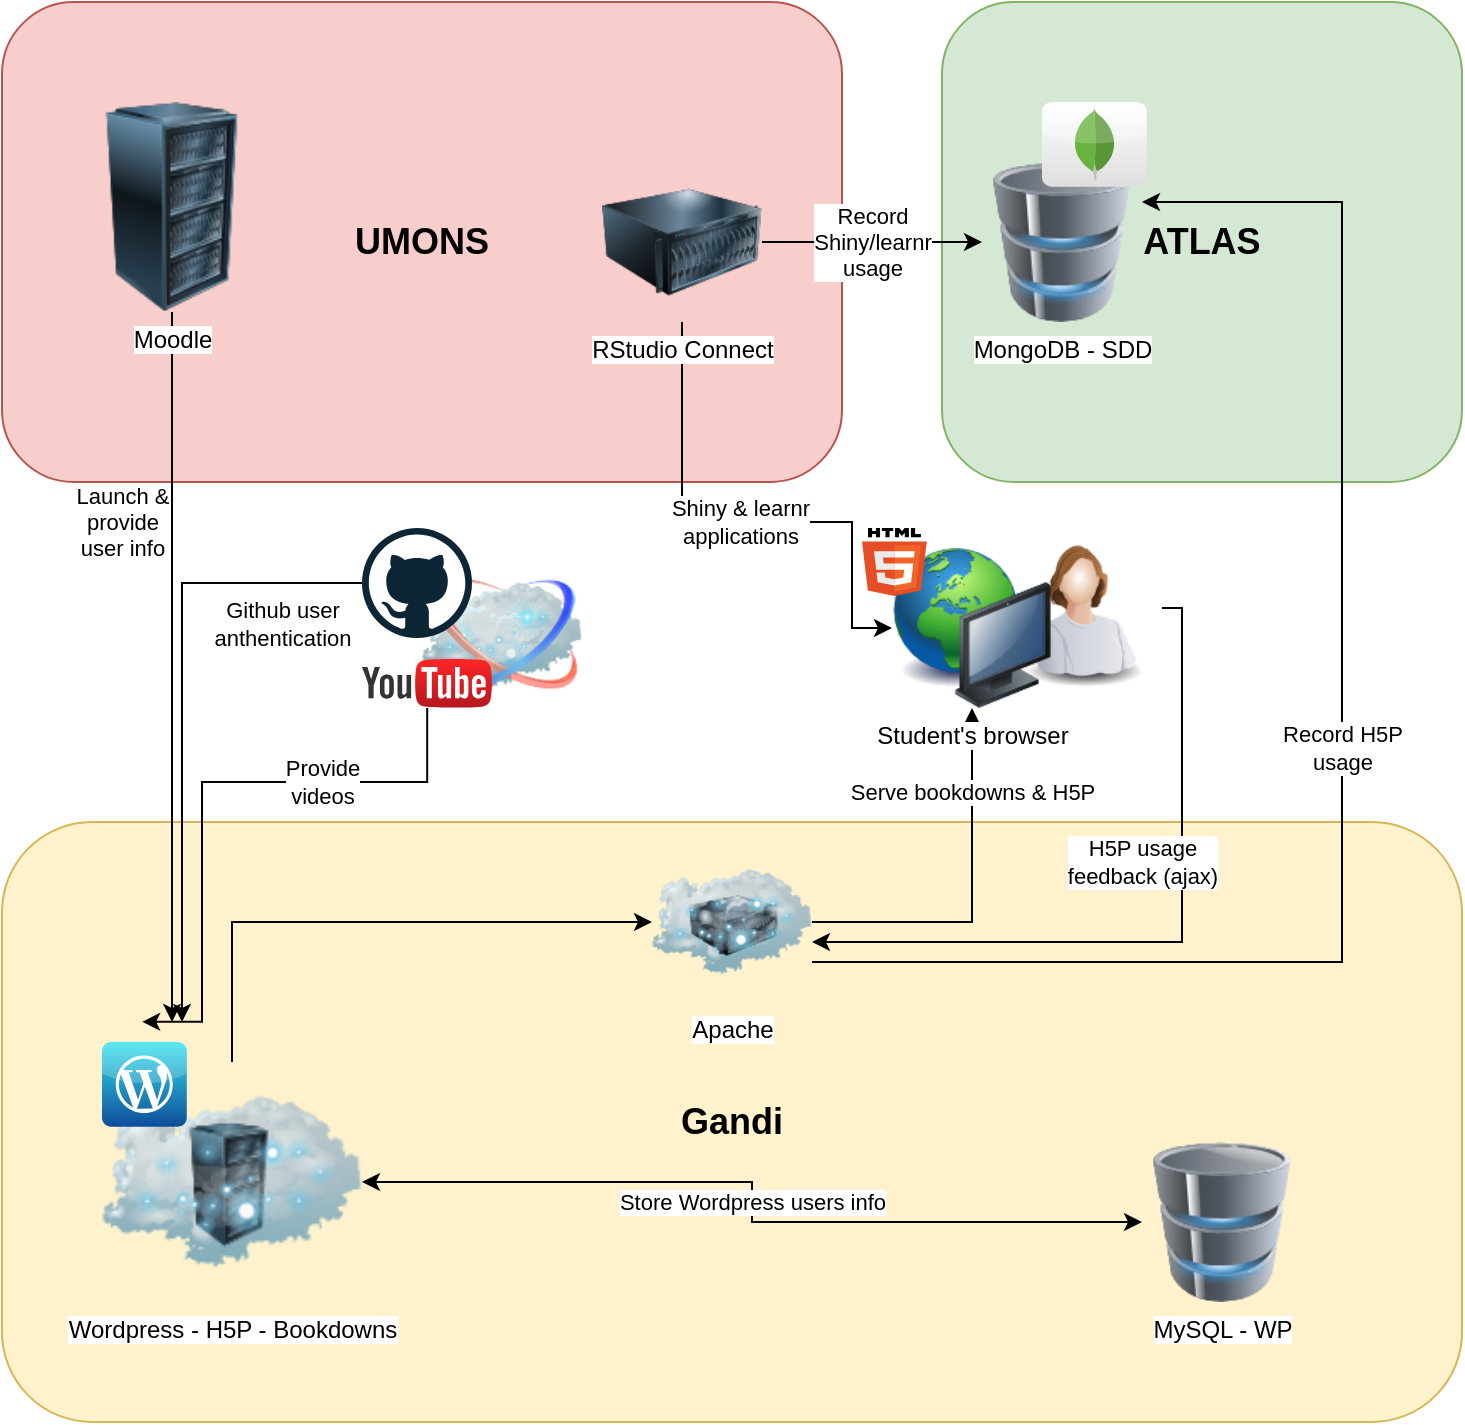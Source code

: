 <mxfile version="13.3.5" type="device"><diagram id="8XudOuHQ1wsRy9GC9m1b" name="Page-1"><mxGraphModel dx="898" dy="672" grid="1" gridSize="10" guides="1" tooltips="1" connect="1" arrows="1" fold="1" page="1" pageScale="1" pageWidth="827" pageHeight="1169" math="0" shadow="0"><root><mxCell id="0"/><mxCell id="1" parent="0"/><mxCell id="B0WofkUHL3uXGtFQOxCJ-24" value="" style="image;html=1;labelBackgroundColor=#ffffff;image=img/lib/clip_art/networking/Cloud_128x128.png" vertex="1" parent="1"><mxGeometry x="250" y="317" width="80" height="80" as="geometry"/></mxCell><mxCell id="B0WofkUHL3uXGtFQOxCJ-1" value="&lt;h2&gt;UMONS&lt;/h2&gt;" style="rounded=1;whiteSpace=wrap;html=1;fillColor=#f8cecc;strokeColor=#b85450;" vertex="1" parent="1"><mxGeometry x="40" y="40" width="420" height="240" as="geometry"/></mxCell><mxCell id="B0WofkUHL3uXGtFQOxCJ-2" value="&lt;h2&gt;Gandi&lt;/h2&gt;" style="rounded=1;whiteSpace=wrap;html=1;fillColor=#fff2cc;strokeColor=#d6b656;" vertex="1" parent="1"><mxGeometry x="40" y="450" width="730" height="300" as="geometry"/></mxCell><mxCell id="B0WofkUHL3uXGtFQOxCJ-3" value="&lt;h2&gt;ATLAS&lt;/h2&gt;" style="rounded=1;whiteSpace=wrap;html=1;fillColor=#d5e8d4;strokeColor=#82b366;align=center;" vertex="1" parent="1"><mxGeometry x="510" y="40" width="260" height="240" as="geometry"/></mxCell><mxCell id="B0WofkUHL3uXGtFQOxCJ-4" value="MongoDB - SDD" style="image;html=1;labelBackgroundColor=#ffffff;image=img/lib/clip_art/computers/Database_128x128.png" vertex="1" parent="1"><mxGeometry x="530" y="120" width="80" height="80" as="geometry"/></mxCell><mxCell id="B0WofkUHL3uXGtFQOxCJ-28" value="Launch &amp;amp;&lt;br&gt;provide&lt;br&gt;user info" style="edgeStyle=orthogonalEdgeStyle;rounded=0;orthogonalLoop=1;jettySize=auto;html=1;startArrow=none;startFill=0;" edge="1" parent="1" source="B0WofkUHL3uXGtFQOxCJ-12"><mxGeometry x="0.606" y="-182" relative="1" as="geometry"><mxPoint x="125" y="550" as="targetPoint"/><Array as="points"><mxPoint x="125" y="480"/><mxPoint x="125" y="480"/></Array><mxPoint x="157" y="-180" as="offset"/></mxGeometry></mxCell><mxCell id="B0WofkUHL3uXGtFQOxCJ-12" value="Moodle" style="image;html=1;labelBackgroundColor=#ffffff;image=img/lib/clip_art/computers/Server_Rack_128x128.png" vertex="1" parent="1"><mxGeometry x="80" y="90" width="90" height="105" as="geometry"/></mxCell><mxCell id="B0WofkUHL3uXGtFQOxCJ-30" value="Shiny &amp;amp; learnr&lt;br&gt;applications" style="edgeStyle=orthogonalEdgeStyle;rounded=0;orthogonalLoop=1;jettySize=auto;html=1;entryX=0;entryY=0.5;entryDx=0;entryDy=0;startArrow=none;startFill=0;" edge="1" parent="1" source="B0WofkUHL3uXGtFQOxCJ-13" target="B0WofkUHL3uXGtFQOxCJ-18"><mxGeometry relative="1" as="geometry"><Array as="points"><mxPoint x="380" y="300"/><mxPoint x="465" y="300"/><mxPoint x="465" y="353"/></Array></mxGeometry></mxCell><mxCell id="B0WofkUHL3uXGtFQOxCJ-31" value="Record&lt;br&gt;Shiny/learnr&lt;br&gt;usage" style="edgeStyle=orthogonalEdgeStyle;rounded=0;orthogonalLoop=1;jettySize=auto;html=1;startArrow=none;startFill=0;" edge="1" parent="1" source="B0WofkUHL3uXGtFQOxCJ-13" target="B0WofkUHL3uXGtFQOxCJ-4"><mxGeometry relative="1" as="geometry"/></mxCell><mxCell id="B0WofkUHL3uXGtFQOxCJ-13" value="RStudio Connect" style="image;html=1;labelBackgroundColor=#ffffff;image=img/lib/clip_art/computers/Server_128x128.png" vertex="1" parent="1"><mxGeometry x="340" y="120" width="80" height="80" as="geometry"/></mxCell><mxCell id="B0WofkUHL3uXGtFQOxCJ-26" style="edgeStyle=orthogonalEdgeStyle;rounded=0;orthogonalLoop=1;jettySize=auto;html=1;entryX=0;entryY=0.5;entryDx=0;entryDy=0;exitX=0.5;exitY=0;exitDx=0;exitDy=0;" edge="1" parent="1" source="B0WofkUHL3uXGtFQOxCJ-14" target="B0WofkUHL3uXGtFQOxCJ-16"><mxGeometry relative="1" as="geometry"/></mxCell><mxCell id="B0WofkUHL3uXGtFQOxCJ-27" value="Store Wordpress users info" style="edgeStyle=orthogonalEdgeStyle;rounded=0;orthogonalLoop=1;jettySize=auto;html=1;startArrow=classic;startFill=1;" edge="1" parent="1" source="B0WofkUHL3uXGtFQOxCJ-14" target="B0WofkUHL3uXGtFQOxCJ-15"><mxGeometry relative="1" as="geometry"/></mxCell><mxCell id="B0WofkUHL3uXGtFQOxCJ-14" value="Wordpress - H5P - Bookdowns" style="image;html=1;labelBackgroundColor=#ffffff;image=img/lib/clip_art/networking/Cloud_Rack_128x128.png" vertex="1" parent="1"><mxGeometry x="90" y="570" width="130" height="120" as="geometry"/></mxCell><mxCell id="B0WofkUHL3uXGtFQOxCJ-15" value="MySQL - WP" style="image;html=1;labelBackgroundColor=#ffffff;image=img/lib/clip_art/computers/Database_128x128.png" vertex="1" parent="1"><mxGeometry x="610" y="610" width="80" height="80" as="geometry"/></mxCell><mxCell id="B0WofkUHL3uXGtFQOxCJ-25" style="edgeStyle=orthogonalEdgeStyle;rounded=0;orthogonalLoop=1;jettySize=auto;html=1;entryX=0.5;entryY=1;entryDx=0;entryDy=0;" edge="1" parent="1" source="B0WofkUHL3uXGtFQOxCJ-16" target="B0WofkUHL3uXGtFQOxCJ-18"><mxGeometry relative="1" as="geometry"/></mxCell><mxCell id="B0WofkUHL3uXGtFQOxCJ-36" value="Serve bookdowns &amp;amp; H5P" style="edgeLabel;html=1;align=center;verticalAlign=middle;resizable=0;points=[];" vertex="1" connectable="0" parent="B0WofkUHL3uXGtFQOxCJ-25"><mxGeometry x="0.551" relative="1" as="geometry"><mxPoint as="offset"/></mxGeometry></mxCell><mxCell id="B0WofkUHL3uXGtFQOxCJ-34" value="Record H5P&lt;br&gt;usage" style="edgeStyle=orthogonalEdgeStyle;rounded=0;orthogonalLoop=1;jettySize=auto;html=1;startArrow=none;startFill=0;" edge="1" parent="1" source="B0WofkUHL3uXGtFQOxCJ-16" target="B0WofkUHL3uXGtFQOxCJ-4"><mxGeometry relative="1" as="geometry"><Array as="points"><mxPoint x="710" y="520"/><mxPoint x="710" y="140"/></Array></mxGeometry></mxCell><mxCell id="B0WofkUHL3uXGtFQOxCJ-16" value="Apache" style="image;html=1;labelBackgroundColor=#ffffff;image=img/lib/clip_art/networking/Cloud_Server_128x128.png" vertex="1" parent="1"><mxGeometry x="365" y="460" width="80" height="80" as="geometry"/></mxCell><mxCell id="B0WofkUHL3uXGtFQOxCJ-33" value="H5P usage&lt;br&gt;feedback (ajax)" style="edgeStyle=orthogonalEdgeStyle;rounded=0;orthogonalLoop=1;jettySize=auto;html=1;startArrow=none;startFill=0;" edge="1" parent="1" source="B0WofkUHL3uXGtFQOxCJ-17" target="B0WofkUHL3uXGtFQOxCJ-16"><mxGeometry x="-0.243" y="-20" relative="1" as="geometry"><Array as="points"><mxPoint x="630" y="343"/><mxPoint x="630" y="510"/></Array><mxPoint as="offset"/></mxGeometry></mxCell><mxCell id="B0WofkUHL3uXGtFQOxCJ-17" value="" style="image;html=1;labelBackgroundColor=#ffffff;image=img/lib/clip_art/people/Worker_Woman_128x128.png" vertex="1" parent="1"><mxGeometry x="540" y="303" width="80" height="80" as="geometry"/></mxCell><mxCell id="B0WofkUHL3uXGtFQOxCJ-18" value="Student's browser" style="image;html=1;labelBackgroundColor=#ffffff;image=img/lib/clip_art/computers/Network_128x128.png" vertex="1" parent="1"><mxGeometry x="485" y="313" width="80" height="80" as="geometry"/></mxCell><mxCell id="B0WofkUHL3uXGtFQOxCJ-19" value="" style="dashed=0;outlineConnect=0;html=1;align=center;labelPosition=center;verticalLabelPosition=bottom;verticalAlign=top;shape=mxgraph.webicons.mongodb;gradientColor=#DFDEDE" vertex="1" parent="1"><mxGeometry x="560" y="90" width="52.4" height="42.4" as="geometry"/></mxCell><mxCell id="B0WofkUHL3uXGtFQOxCJ-20" value="" style="dashed=0;outlineConnect=0;html=1;align=center;labelPosition=center;verticalLabelPosition=bottom;verticalAlign=top;shape=mxgraph.webicons.wordpress_2;fillColor=#35E2EE;gradientColor=#0E4D99" vertex="1" parent="1"><mxGeometry x="90" y="560" width="42.4" height="42.4" as="geometry"/></mxCell><mxCell id="B0WofkUHL3uXGtFQOxCJ-21" value="" style="dashed=0;outlineConnect=0;html=1;align=center;labelPosition=center;verticalLabelPosition=bottom;verticalAlign=top;shape=mxgraph.weblogos.html5" vertex="1" parent="1"><mxGeometry x="470" y="303" width="32.4" height="34" as="geometry"/></mxCell><mxCell id="B0WofkUHL3uXGtFQOxCJ-29" value="Github user&lt;br&gt;anthentication" style="edgeStyle=orthogonalEdgeStyle;rounded=0;orthogonalLoop=1;jettySize=auto;html=1;startArrow=none;startFill=0;" edge="1" parent="1" source="B0WofkUHL3uXGtFQOxCJ-22"><mxGeometry x="-0.742" y="20" relative="1" as="geometry"><mxPoint x="130" y="550" as="targetPoint"/><Array as="points"><mxPoint x="130" y="331"/></Array><mxPoint as="offset"/></mxGeometry></mxCell><mxCell id="B0WofkUHL3uXGtFQOxCJ-22" value="" style="dashed=0;outlineConnect=0;html=1;align=center;labelPosition=center;verticalLabelPosition=bottom;verticalAlign=top;shape=mxgraph.weblogos.github" vertex="1" parent="1"><mxGeometry x="220" y="303" width="55" height="55" as="geometry"/></mxCell><mxCell id="B0WofkUHL3uXGtFQOxCJ-35" value="Provide&lt;br&gt;videos" style="edgeStyle=orthogonalEdgeStyle;rounded=0;orthogonalLoop=1;jettySize=auto;html=1;entryX=0.096;entryY=0.333;entryDx=0;entryDy=0;entryPerimeter=0;startArrow=none;startFill=0;" edge="1" parent="1" source="B0WofkUHL3uXGtFQOxCJ-23" target="B0WofkUHL3uXGtFQOxCJ-2"><mxGeometry x="-0.402" relative="1" as="geometry"><Array as="points"><mxPoint x="253" y="430"/><mxPoint x="140" y="430"/><mxPoint x="140" y="550"/></Array><mxPoint as="offset"/></mxGeometry></mxCell><mxCell id="B0WofkUHL3uXGtFQOxCJ-23" value="" style="dashed=0;outlineConnect=0;html=1;align=center;labelPosition=center;verticalLabelPosition=bottom;verticalAlign=top;shape=mxgraph.weblogos.youtube;fillColor=#FF2626;gradientColor=#B5171F" vertex="1" parent="1"><mxGeometry x="220" y="368.2" width="65.2" height="24.8" as="geometry"/></mxCell></root></mxGraphModel></diagram></mxfile>